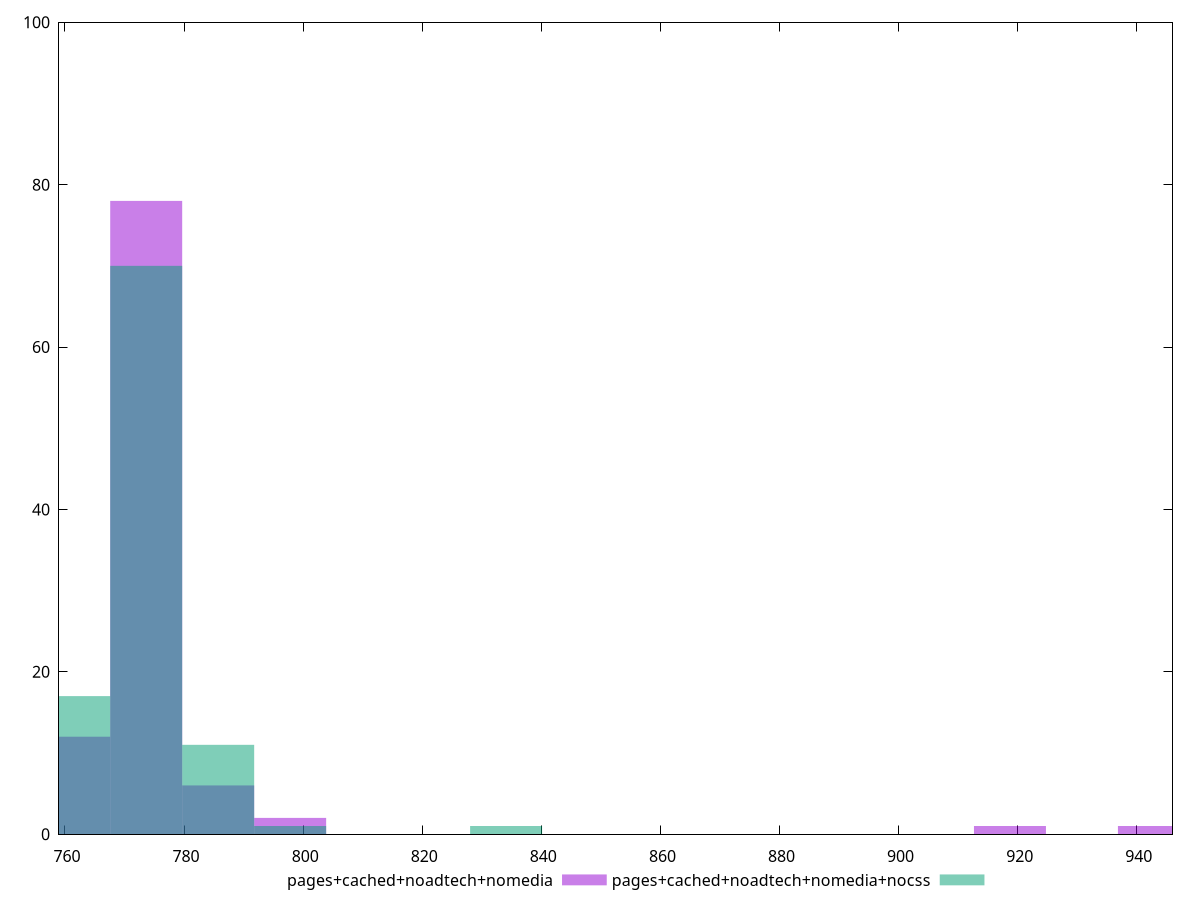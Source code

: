 reset

$pagesCachedNoadtechNomedia <<EOF
773.6447616148648 78
761.5565622146325 12
785.7329610150971 6
797.8211604153294 2
942.8795532181165 1
918.703154417652 1
EOF

$pagesCachedNoadtechNomediaNocss <<EOF
761.5565622146325 17
773.6447616148648 70
785.7329610150971 11
797.8211604153294 1
834.0857586160262 1
EOF

set key outside below
set boxwidth 12.088199400232263
set xrange [759:946]
set yrange [0:100]
set trange [0:100]
set style fill transparent solid 0.5 noborder
set terminal svg size 640, 500 enhanced background rgb 'white'
set output "report_00025_2021-02-22T21:38:55.199Z/uses-rel-preload/comparison/histogram/3_vs_4.svg"

plot $pagesCachedNoadtechNomedia title "pages+cached+noadtech+nomedia" with boxes, \
     $pagesCachedNoadtechNomediaNocss title "pages+cached+noadtech+nomedia+nocss" with boxes

reset
